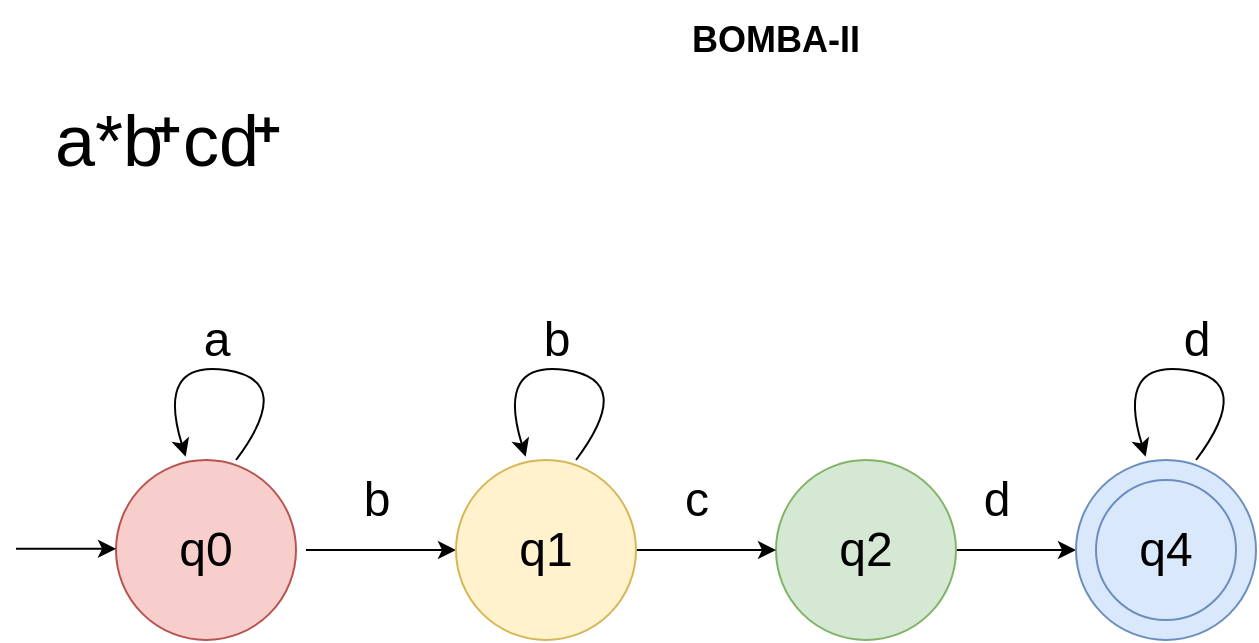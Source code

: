 <mxfile>
    <diagram id="J-CAFIRlFB_h8uyrJjx7" name="Page-1">
        <mxGraphModel dx="804" dy="514" grid="1" gridSize="10" guides="1" tooltips="1" connect="1" arrows="1" fold="1" page="1" pageScale="1" pageWidth="850" pageHeight="1100" math="0" shadow="0">
            <root>
                <mxCell id="0"/>
                <mxCell id="1" parent="0"/>
                <mxCell id="2" value="&lt;b&gt;&lt;font style=&quot;font-size: 18px;&quot;&gt;BOMBA-II&lt;/font&gt;&lt;/b&gt;" style="text;html=1;strokeColor=none;fillColor=none;align=center;verticalAlign=middle;whiteSpace=wrap;rounded=0;" vertex="1" parent="1">
                    <mxGeometry x="350" y="20" width="100" height="40" as="geometry"/>
                </mxCell>
                <mxCell id="3" value="&lt;font style=&quot;font-size: 36px;&quot;&gt;a*b cd&amp;nbsp;&lt;/font&gt;" style="text;html=1;align=center;verticalAlign=middle;resizable=0;points=[];autosize=1;strokeColor=none;fillColor=none;fontSize=18;movable=0;rotatable=0;deletable=0;editable=0;connectable=0;" vertex="1" parent="1">
                    <mxGeometry x="25" y="60" width="140" height="60" as="geometry"/>
                </mxCell>
                <mxCell id="4" value="&lt;font style=&quot;font-size: 24px;&quot;&gt;&lt;b&gt;+&lt;/b&gt;&lt;/font&gt;" style="text;html=1;align=center;verticalAlign=middle;resizable=0;points=[];autosize=1;strokeColor=none;fillColor=none;fontSize=36;" vertex="1" parent="1">
                    <mxGeometry x="75" y="50" width="40" height="60" as="geometry"/>
                </mxCell>
                <mxCell id="6" value="&lt;font style=&quot;font-size: 24px;&quot;&gt;&lt;b&gt;+&lt;/b&gt;&lt;/font&gt;" style="text;html=1;align=center;verticalAlign=middle;resizable=0;points=[];autosize=1;strokeColor=none;fillColor=none;fontSize=36;" vertex="1" parent="1">
                    <mxGeometry x="125" y="50" width="40" height="60" as="geometry"/>
                </mxCell>
                <mxCell id="12" style="edgeStyle=none;html=1;entryX=0;entryY=0.5;entryDx=0;entryDy=0;fontSize=24;" edge="1" parent="1" target="10">
                    <mxGeometry relative="1" as="geometry">
                        <mxPoint x="165.0" y="295" as="sourcePoint"/>
                    </mxGeometry>
                </mxCell>
                <mxCell id="14" style="edgeStyle=none;html=1;entryX=0;entryY=0.5;entryDx=0;entryDy=0;fontSize=24;" edge="1" parent="1" source="9">
                    <mxGeometry relative="1" as="geometry">
                        <mxPoint x="550.0" y="295" as="targetPoint"/>
                    </mxGeometry>
                </mxCell>
                <mxCell id="9" value="q2" style="ellipse;whiteSpace=wrap;html=1;aspect=fixed;fontSize=24;fillColor=#d5e8d4;strokeColor=#82b366;" vertex="1" parent="1">
                    <mxGeometry x="400" y="250" width="90" height="90" as="geometry"/>
                </mxCell>
                <mxCell id="13" style="edgeStyle=none;html=1;entryX=0;entryY=0.5;entryDx=0;entryDy=0;fontSize=24;" edge="1" parent="1" source="10" target="9">
                    <mxGeometry relative="1" as="geometry"/>
                </mxCell>
                <mxCell id="10" value="q1" style="ellipse;whiteSpace=wrap;html=1;aspect=fixed;fontSize=24;fillColor=#fff2cc;strokeColor=#d6b656;" vertex="1" parent="1">
                    <mxGeometry x="240" y="250" width="90" height="90" as="geometry"/>
                </mxCell>
                <mxCell id="20" value="" style="curved=1;endArrow=classic;html=1;fontSize=24;entryX=0.387;entryY=-0.018;entryDx=0;entryDy=0;entryPerimeter=0;exitX=0.667;exitY=0;exitDx=0;exitDy=0;exitPerimeter=0;" edge="1" parent="1" source="10" target="10">
                    <mxGeometry width="50" height="50" relative="1" as="geometry">
                        <mxPoint x="320" y="260" as="sourcePoint"/>
                        <mxPoint x="270" y="240" as="targetPoint"/>
                        <Array as="points">
                            <mxPoint x="330" y="210"/>
                            <mxPoint x="260" y="200"/>
                        </Array>
                    </mxGeometry>
                </mxCell>
                <mxCell id="23" value="q0" style="ellipse;whiteSpace=wrap;html=1;aspect=fixed;fontSize=24;fillColor=#f8cecc;strokeColor=#b85450;" vertex="1" parent="1">
                    <mxGeometry x="70" y="250" width="90" height="90" as="geometry"/>
                </mxCell>
                <mxCell id="24" value="" style="curved=1;endArrow=classic;html=1;fontSize=24;entryX=0.387;entryY=-0.018;entryDx=0;entryDy=0;entryPerimeter=0;exitX=0.667;exitY=0;exitDx=0;exitDy=0;exitPerimeter=0;" edge="1" parent="1" source="23" target="23">
                    <mxGeometry width="50" height="50" relative="1" as="geometry">
                        <mxPoint x="150" y="260" as="sourcePoint"/>
                        <mxPoint x="100" y="240" as="targetPoint"/>
                        <Array as="points">
                            <mxPoint x="160" y="210"/>
                            <mxPoint x="90" y="200"/>
                        </Array>
                    </mxGeometry>
                </mxCell>
                <mxCell id="26" value="" style="ellipse;whiteSpace=wrap;html=1;aspect=fixed;fontSize=24;fillColor=#dae8fc;strokeColor=#6c8ebf;" vertex="1" parent="1">
                    <mxGeometry x="550" y="250" width="90" height="90" as="geometry"/>
                </mxCell>
                <mxCell id="27" value="" style="curved=1;endArrow=classic;html=1;fontSize=24;entryX=0.387;entryY=-0.018;entryDx=0;entryDy=0;entryPerimeter=0;exitX=0.667;exitY=0;exitDx=0;exitDy=0;exitPerimeter=0;" edge="1" parent="1" source="26" target="26">
                    <mxGeometry width="50" height="50" relative="1" as="geometry">
                        <mxPoint x="630" y="260" as="sourcePoint"/>
                        <mxPoint x="580" y="240" as="targetPoint"/>
                        <Array as="points">
                            <mxPoint x="640" y="210"/>
                            <mxPoint x="570" y="200"/>
                        </Array>
                    </mxGeometry>
                </mxCell>
                <mxCell id="29" value="q4" style="ellipse;whiteSpace=wrap;html=1;aspect=fixed;fontSize=24;fillColor=#dae8fc;strokeColor=#6c8ebf;" vertex="1" parent="1">
                    <mxGeometry x="560" y="260" width="70" height="70" as="geometry"/>
                </mxCell>
                <mxCell id="30" value="a" style="text;html=1;align=center;verticalAlign=middle;resizable=0;points=[];autosize=1;strokeColor=none;fillColor=none;fontSize=24;" vertex="1" parent="1">
                    <mxGeometry x="100" y="170" width="40" height="40" as="geometry"/>
                </mxCell>
                <mxCell id="31" value="b" style="text;html=1;align=center;verticalAlign=middle;resizable=0;points=[];autosize=1;strokeColor=none;fillColor=none;fontSize=24;" vertex="1" parent="1">
                    <mxGeometry x="180" y="250" width="40" height="40" as="geometry"/>
                </mxCell>
                <mxCell id="32" value="b" style="text;html=1;align=center;verticalAlign=middle;resizable=0;points=[];autosize=1;strokeColor=none;fillColor=none;fontSize=24;" vertex="1" parent="1">
                    <mxGeometry x="270" y="170" width="40" height="40" as="geometry"/>
                </mxCell>
                <mxCell id="33" value="c" style="text;html=1;align=center;verticalAlign=middle;resizable=0;points=[];autosize=1;strokeColor=none;fillColor=none;fontSize=24;" vertex="1" parent="1">
                    <mxGeometry x="340" y="250" width="40" height="40" as="geometry"/>
                </mxCell>
                <mxCell id="34" value="d" style="text;html=1;align=center;verticalAlign=middle;resizable=0;points=[];autosize=1;strokeColor=none;fillColor=none;fontSize=24;" vertex="1" parent="1">
                    <mxGeometry x="490" y="250" width="40" height="40" as="geometry"/>
                </mxCell>
                <mxCell id="35" value="d" style="text;html=1;align=center;verticalAlign=middle;resizable=0;points=[];autosize=1;strokeColor=none;fillColor=none;fontSize=24;" vertex="1" parent="1">
                    <mxGeometry x="590" y="170" width="40" height="40" as="geometry"/>
                </mxCell>
                <mxCell id="36" value="" style="endArrow=classic;html=1;fontSize=24;" edge="1" parent="1">
                    <mxGeometry width="50" height="50" relative="1" as="geometry">
                        <mxPoint x="20" y="294.41" as="sourcePoint"/>
                        <mxPoint x="70" y="294.41" as="targetPoint"/>
                    </mxGeometry>
                </mxCell>
            </root>
        </mxGraphModel>
    </diagram>
</mxfile>